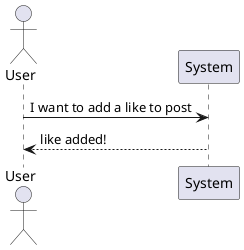 @startuml


actor User
participant System

User -> System: I want to add a like to post
System --> User: like added!


@enduml